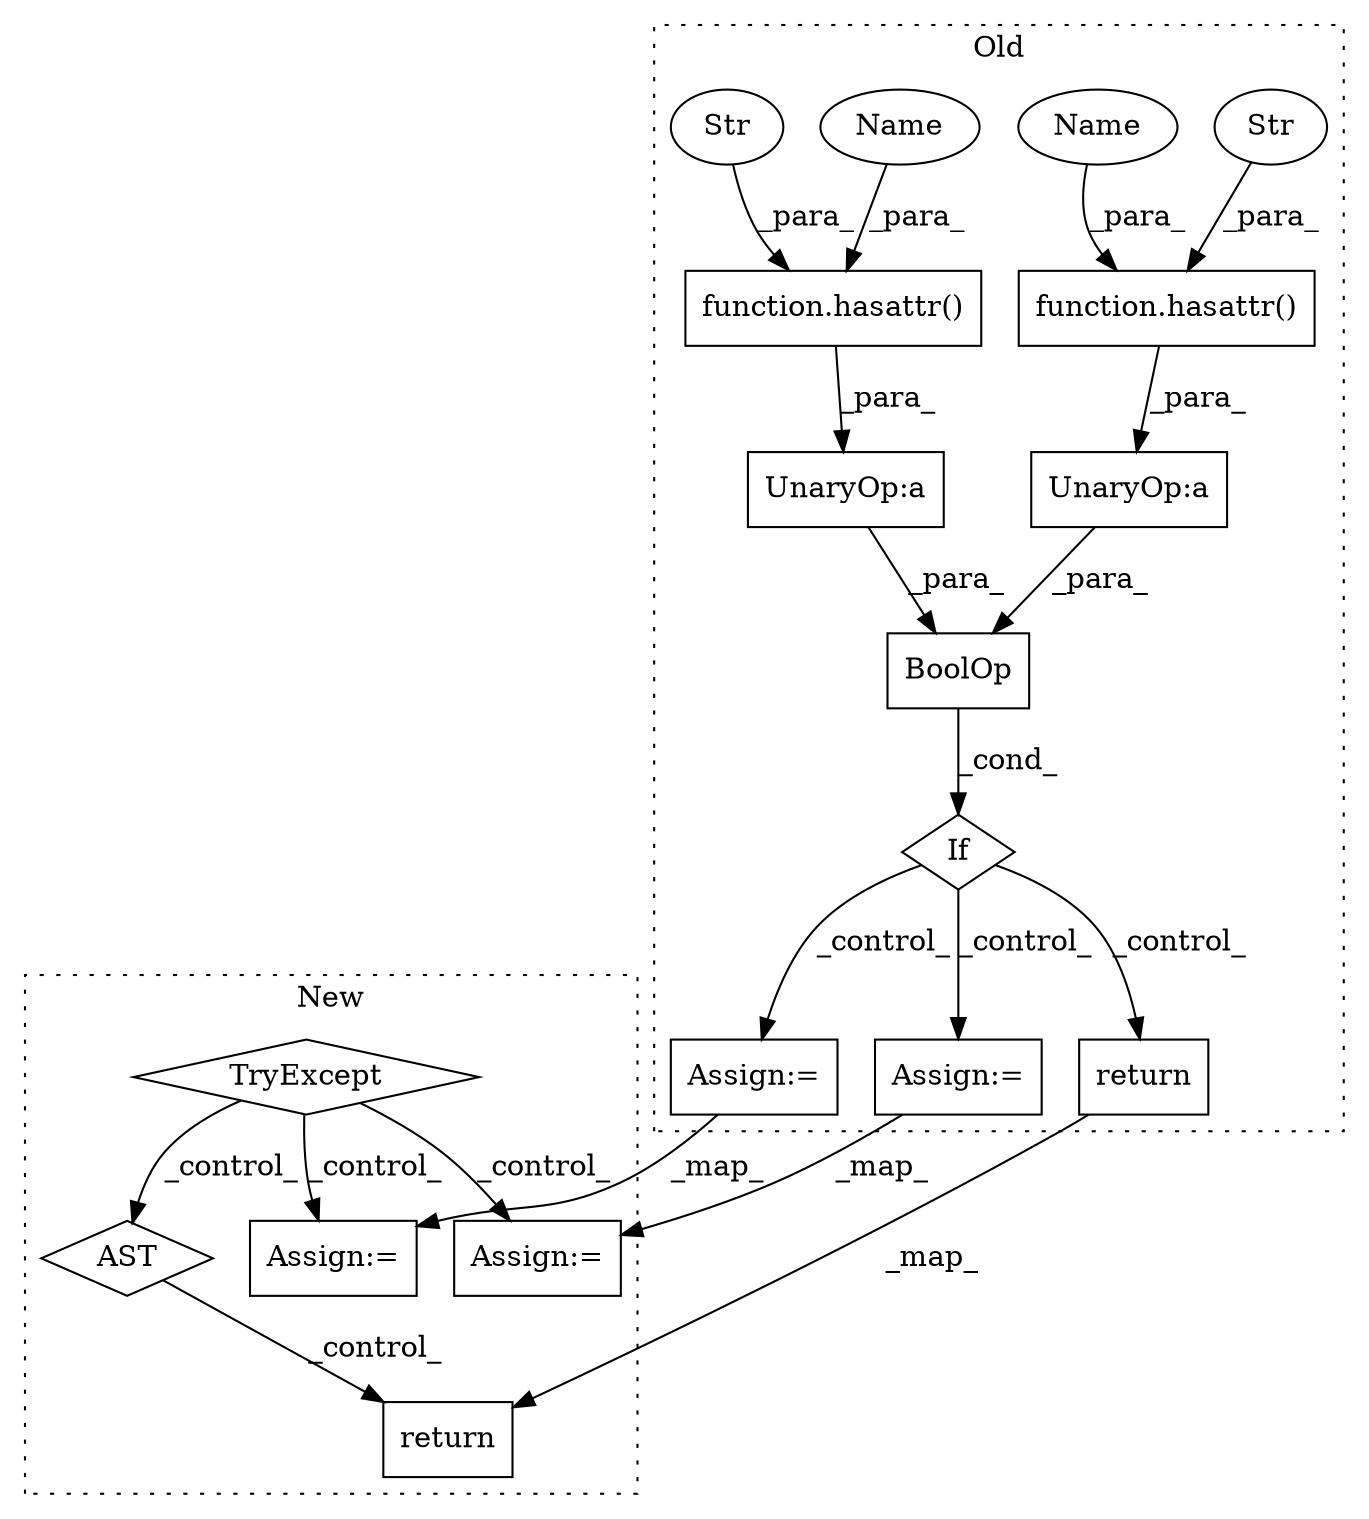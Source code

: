 digraph G {
subgraph cluster0 {
1 [label="BoolOp" a="72" s="5434" l="103" shape="box"];
4 [label="If" a="96" s="5431,5537" l="3,10" shape="diamond"];
5 [label="UnaryOp:a" a="61" s="5509" l="27" shape="box"];
6 [label="UnaryOp:a" a="61" s="5464" l="33" shape="box"];
7 [label="function.hasattr()" a="75" s="5468,5496" l="8,1" shape="box"];
8 [label="Str" a="66" s="5482" l="14" shape="ellipse"];
9 [label="function.hasattr()" a="75" s="5513,5535" l="8,1" shape="box"];
10 [label="Str" a="66" s="5527" l="8" shape="ellipse"];
12 [label="Assign:=" a="68" s="5564" l="3" shape="box"];
13 [label="return" a="93" s="5547" l="7" shape="box"];
16 [label="Assign:=" a="68" s="5701" l="3" shape="box"];
17 [label="Name" a="87" s="5476" l="4" shape="ellipse"];
18 [label="Name" a="87" s="5521" l="4" shape="ellipse"];
label = "Old";
style="dotted";
}
subgraph cluster1 {
2 [label="TryExcept" a="71" s="5427" l="13" shape="diamond"];
3 [label="AST" a="2" s="5529,0" l="7,0" shape="diamond"];
11 [label="Assign:=" a="68" s="5443" l="3" shape="box"];
14 [label="return" a="93" s="5560" l="7" shape="box"];
15 [label="Assign:=" a="68" s="5508" l="3" shape="box"];
label = "New";
style="dotted";
}
1 -> 4 [label="_cond_"];
2 -> 11 [label="_control_"];
2 -> 15 [label="_control_"];
2 -> 3 [label="_control_"];
3 -> 14 [label="_control_"];
4 -> 16 [label="_control_"];
4 -> 12 [label="_control_"];
4 -> 13 [label="_control_"];
5 -> 1 [label="_para_"];
6 -> 1 [label="_para_"];
7 -> 6 [label="_para_"];
8 -> 7 [label="_para_"];
9 -> 5 [label="_para_"];
10 -> 9 [label="_para_"];
12 -> 11 [label="_map_"];
13 -> 14 [label="_map_"];
16 -> 15 [label="_map_"];
17 -> 7 [label="_para_"];
18 -> 9 [label="_para_"];
}